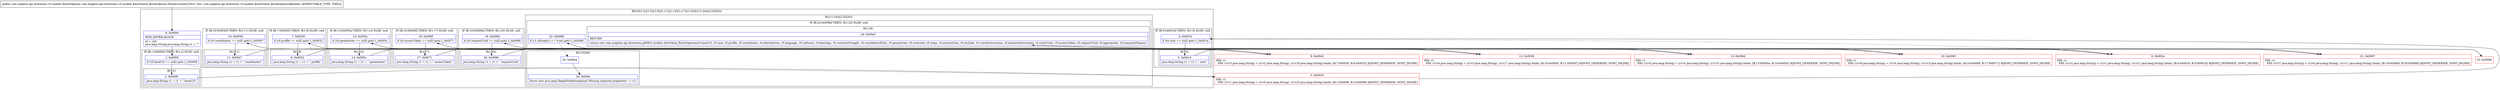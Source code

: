 digraph "CFG forcom.mapbox.api.directions.v5.models.$AutoValue_RouteOptions.Builder.build()Lcom\/mapbox\/api\/directions\/v5\/models\/RouteOptions;" {
subgraph cluster_Region_665460575 {
label = "R(9:0|(1:2)|(1:5)|(1:8)|(1:11)|(1:14)|(1:17)|(1:20)|(2:(1:24)|(2:25|26)))";
node [shape=record,color=blue];
Node_0 [shape=record,label="{0\:\ 0x0000|MTH_ENTER_BLOCK\l|r0 = r26\ljava.lang.String java.lang.String r1 = \"\"\l}"];
subgraph cluster_IfRegion_85386761 {
label = "IF [B:1:0x0006] THEN: R(1:2) ELSE: null";
node [shape=record,color=blue];
Node_1 [shape=record,label="{1\:\ 0x0006|if (r0.baseUrl == null) goto L_0x0008\l}"];
subgraph cluster_Region_1145789048 {
label = "R(1:2)";
node [shape=record,color=blue];
Node_2 [shape=record,label="{2\:\ 0x0008|java.lang.String r1 = r1 + \" baseUrl\"\l}"];
}
}
subgraph cluster_IfRegion_841549398 {
label = "IF [B:4:0x001b] THEN: R(1:5) ELSE: null";
node [shape=record,color=blue];
Node_4 [shape=record,label="{4\:\ 0x001b|if (r0.user == null) goto L_0x001d\l}"];
subgraph cluster_Region_318643403 {
label = "R(1:5)";
node [shape=record,color=blue];
Node_5 [shape=record,label="{5\:\ 0x001d|java.lang.String r1 = r1 + \" user\"\l}"];
}
}
subgraph cluster_IfRegion_297065826 {
label = "IF [B:7:0x0030] THEN: R(1:8) ELSE: null";
node [shape=record,color=blue];
Node_7 [shape=record,label="{7\:\ 0x0030|if (r0.profile == null) goto L_0x0032\l}"];
subgraph cluster_Region_349142920 {
label = "R(1:8)";
node [shape=record,color=blue];
Node_8 [shape=record,label="{8\:\ 0x0032|java.lang.String r1 = r1 + \" profile\"\l}"];
}
}
subgraph cluster_IfRegion_456882305 {
label = "IF [B:10:0x0045] THEN: R(1:11) ELSE: null";
node [shape=record,color=blue];
Node_10 [shape=record,label="{10\:\ 0x0045|if (r0.coordinates == null) goto L_0x0047\l}"];
subgraph cluster_Region_1849580496 {
label = "R(1:11)";
node [shape=record,color=blue];
Node_11 [shape=record,label="{11\:\ 0x0047|java.lang.String r1 = r1 + \" coordinates\"\l}"];
}
}
subgraph cluster_IfRegion_699392833 {
label = "IF [B:13:0x005a] THEN: R(1:14) ELSE: null";
node [shape=record,color=blue];
Node_13 [shape=record,label="{13\:\ 0x005a|if (r0.geometries == null) goto L_0x005c\l}"];
subgraph cluster_Region_421134155 {
label = "R(1:14)";
node [shape=record,color=blue];
Node_14 [shape=record,label="{14\:\ 0x005c|java.lang.String r1 = r1 + \" geometries\"\l}"];
}
}
subgraph cluster_IfRegion_1406028692 {
label = "IF [B:16:0x006f] THEN: R(1:17) ELSE: null";
node [shape=record,color=blue];
Node_16 [shape=record,label="{16\:\ 0x006f|if (r0.accessToken == null) goto L_0x0071\l}"];
subgraph cluster_Region_1065821724 {
label = "R(1:17)";
node [shape=record,color=blue];
Node_17 [shape=record,label="{17\:\ 0x0071|java.lang.String r1 = r1 + \" accessToken\"\l}"];
}
}
subgraph cluster_IfRegion_1680266050 {
label = "IF [B:19:0x0084] THEN: R(1:20) ELSE: null";
node [shape=record,color=blue];
Node_19 [shape=record,label="{19\:\ 0x0084|if (r0.requestUuid == null) goto L_0x0086\l}"];
subgraph cluster_Region_744151597 {
label = "R(1:20)";
node [shape=record,color=blue];
Node_20 [shape=record,label="{20\:\ 0x0086|java.lang.String r1 = r1 + \" requestUuid\"\l}"];
}
}
subgraph cluster_Region_614023223 {
label = "R(2:(1:24)|(2:25|26))";
node [shape=record,color=blue];
subgraph cluster_IfRegion_1488415226 {
label = "IF [B:22:0x009b] THEN: R(1:24) ELSE: null";
node [shape=record,color=blue];
Node_22 [shape=record,label="{22\:\ 0x009b|if (r1.isEmpty() == true) goto L_0x009d\l}"];
subgraph cluster_Region_1920600590 {
label = "R(1:24)";
node [shape=record,color=blue];
Node_24 [shape=record,label="{24\:\ 0x00e3|RETURN\l|return new com.mapbox.api.directions.p008v5.models.AutoValue_RouteOptions(r0.baseUrl, r0.user, r0.profile, r0.coordinates, r0.alternatives, r0.language, r0.radiuses, r0.bearings, r0.continueStraight, r0.roundaboutExits, r0.geometries, r0.overview, r0.steps, r0.annotations, r0.exclude, r0.voiceInstructions, r0.bannerInstructions, r0.voiceUnits, r0.accessToken, r0.requestUuid, r0.approaches, r0.waypointNames)\l}"];
}
}
subgraph cluster_Region_929787483 {
label = "R(2:25|26)";
node [shape=record,color=blue];
Node_25 [shape=record,label="{25\:\ 0x00e4}"];
Node_26 [shape=record,label="{26\:\ 0x00fa|throw new java.lang.IllegalStateException(\"Missing required properties:\" + r1)\l}"];
}
}
}
Node_3 [shape=record,color=red,label="{3\:\ 0x0019|PHI: r1 \l  PHI: (r1v1 java.lang.String) = (r1v0 java.lang.String), (r1v23 java.lang.String) binds: [B:1:0x0006, B:2:0x0008] A[DONT_GENERATE, DONT_INLINE]\l}"];
Node_6 [shape=record,color=red,label="{6\:\ 0x002e|PHI: r1 \l  PHI: (r1v2 java.lang.String) = (r1v1 java.lang.String), (r1v21 java.lang.String) binds: [B:4:0x001b, B:5:0x001d] A[DONT_GENERATE, DONT_INLINE]\l}"];
Node_9 [shape=record,color=red,label="{9\:\ 0x0043|PHI: r1 \l  PHI: (r1v3 java.lang.String) = (r1v2 java.lang.String), (r1v19 java.lang.String) binds: [B:7:0x0030, B:8:0x0032] A[DONT_GENERATE, DONT_INLINE]\l}"];
Node_12 [shape=record,color=red,label="{12\:\ 0x0058|PHI: r1 \l  PHI: (r1v4 java.lang.String) = (r1v3 java.lang.String), (r1v17 java.lang.String) binds: [B:10:0x0045, B:11:0x0047] A[DONT_GENERATE, DONT_INLINE]\l}"];
Node_15 [shape=record,color=red,label="{15\:\ 0x006d|PHI: r1 \l  PHI: (r1v5 java.lang.String) = (r1v4 java.lang.String), (r1v15 java.lang.String) binds: [B:13:0x005a, B:14:0x005c] A[DONT_GENERATE, DONT_INLINE]\l}"];
Node_18 [shape=record,color=red,label="{18\:\ 0x0082|PHI: r1 \l  PHI: (r1v6 java.lang.String) = (r1v5 java.lang.String), (r1v13 java.lang.String) binds: [B:16:0x006f, B:17:0x0071] A[DONT_GENERATE, DONT_INLINE]\l}"];
Node_21 [shape=record,color=red,label="{21\:\ 0x0097|PHI: r1 \l  PHI: (r1v7 java.lang.String) = (r1v6 java.lang.String), (r1v11 java.lang.String) binds: [B:19:0x0084, B:20:0x0086] A[DONT_GENERATE, DONT_INLINE]\l}"];
Node_23 [shape=record,color=red,label="{23\:\ 0x009d}"];
MethodNode[shape=record,label="{public com.mapbox.api.directions.v5.models.RouteOptions com.mapbox.api.directions.v5.models.$AutoValue_RouteOptions.Builder.build((r26v0 'this' com.mapbox.api.directions.v5.models.$AutoValue_RouteOptions$Builder A[IMMUTABLE_TYPE, THIS])) }"];
MethodNode -> Node_0;
Node_0 -> Node_1;
Node_1 -> Node_2;
Node_1 -> Node_3[style=dashed];
Node_2 -> Node_3;
Node_4 -> Node_5;
Node_4 -> Node_6[style=dashed];
Node_5 -> Node_6;
Node_7 -> Node_8;
Node_7 -> Node_9[style=dashed];
Node_8 -> Node_9;
Node_10 -> Node_11;
Node_10 -> Node_12[style=dashed];
Node_11 -> Node_12;
Node_13 -> Node_14;
Node_13 -> Node_15[style=dashed];
Node_14 -> Node_15;
Node_16 -> Node_17;
Node_16 -> Node_18[style=dashed];
Node_17 -> Node_18;
Node_19 -> Node_20;
Node_19 -> Node_21[style=dashed];
Node_20 -> Node_21;
Node_22 -> Node_23;
Node_22 -> Node_25[style=dashed];
Node_25 -> Node_26;
Node_3 -> Node_4;
Node_6 -> Node_7;
Node_9 -> Node_10;
Node_12 -> Node_13;
Node_15 -> Node_16;
Node_18 -> Node_19;
Node_21 -> Node_22;
Node_23 -> Node_24;
}

